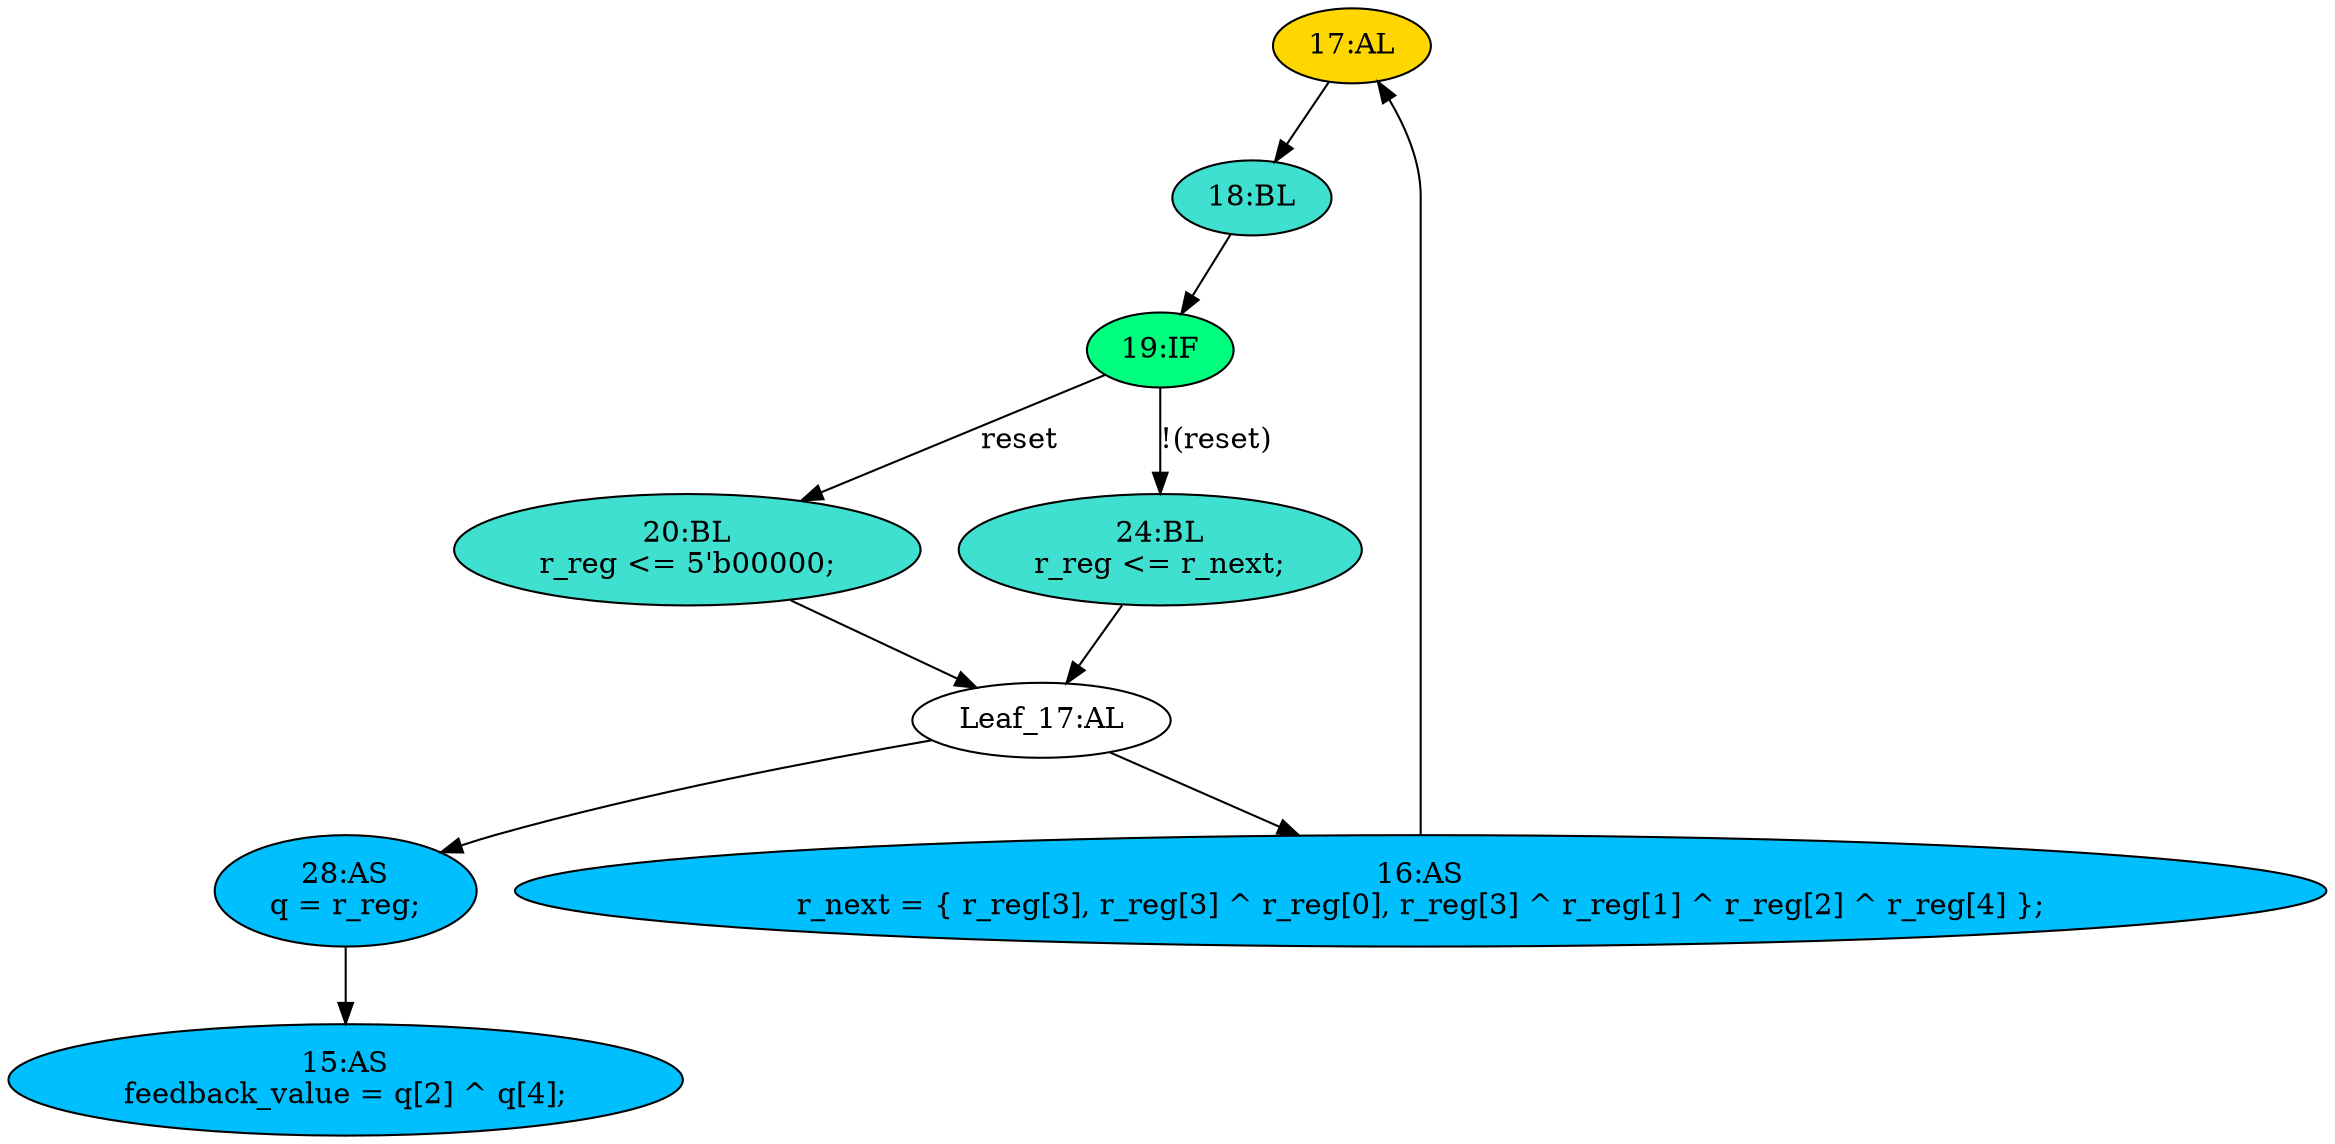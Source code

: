 strict digraph "compose( ,  )" {
	node [label="\N"];
	"17:AL"	[ast="<pyverilog.vparser.ast.Always object at 0x7f1978685d10>",
		clk_sens=True,
		fillcolor=gold,
		label="17:AL",
		sens="['clk', 'reset']",
		statements="[]",
		style=filled,
		typ=Always,
		use_var="['reset', 'r_next']"];
	"18:BL"	[ast="<pyverilog.vparser.ast.Block object at 0x7f19779a5190>",
		fillcolor=turquoise,
		label="18:BL",
		statements="[]",
		style=filled,
		typ=Block];
	"17:AL" -> "18:BL"	[cond="[]",
		lineno=None];
	"28:AS"	[ast="<pyverilog.vparser.ast.Assign object at 0x7f19741983d0>",
		def_var="['q']",
		fillcolor=deepskyblue,
		label="28:AS
q = r_reg;",
		statements="[]",
		style=filled,
		typ=Assign,
		use_var="['r_reg']"];
	"15:AS"	[ast="<pyverilog.vparser.ast.Assign object at 0x7f1974524e10>",
		def_var="['feedback_value']",
		fillcolor=deepskyblue,
		label="15:AS
feedback_value = q[2] ^ q[4];",
		statements="[]",
		style=filled,
		typ=Assign,
		use_var="['q', 'q']"];
	"28:AS" -> "15:AS";
	"20:BL"	[ast="<pyverilog.vparser.ast.Block object at 0x7f1974941610>",
		fillcolor=turquoise,
		label="20:BL
r_reg <= 5'b00000;",
		statements="[<pyverilog.vparser.ast.NonblockingSubstitution object at 0x7f19745aa110>]",
		style=filled,
		typ=Block];
	"Leaf_17:AL"	[def_var="['r_reg']",
		label="Leaf_17:AL"];
	"20:BL" -> "Leaf_17:AL"	[cond="[]",
		lineno=None];
	"16:AS"	[ast="<pyverilog.vparser.ast.Assign object at 0x7f1974527950>",
		def_var="['r_next']",
		fillcolor=deepskyblue,
		label="16:AS
r_next = { r_reg[3], r_reg[3] ^ r_reg[0], r_reg[3] ^ r_reg[1] ^ r_reg[2] ^ r_reg[4] };",
		statements="[]",
		style=filled,
		typ=Assign,
		use_var="['r_reg', 'r_reg', 'r_reg', 'r_reg', 'r_reg', 'r_reg', 'r_reg']"];
	"16:AS" -> "17:AL";
	"24:BL"	[ast="<pyverilog.vparser.ast.Block object at 0x7f19745aae50>",
		fillcolor=turquoise,
		label="24:BL
r_reg <= r_next;",
		statements="[<pyverilog.vparser.ast.NonblockingSubstitution object at 0x7f1974546550>]",
		style=filled,
		typ=Block];
	"24:BL" -> "Leaf_17:AL"	[cond="[]",
		lineno=None];
	"19:IF"	[ast="<pyverilog.vparser.ast.IfStatement object at 0x7f19745aa250>",
		fillcolor=springgreen,
		label="19:IF",
		statements="[]",
		style=filled,
		typ=IfStatement];
	"19:IF" -> "20:BL"	[cond="['reset']",
		label=reset,
		lineno=19];
	"19:IF" -> "24:BL"	[cond="['reset']",
		label="!(reset)",
		lineno=19];
	"18:BL" -> "19:IF"	[cond="[]",
		lineno=None];
	"Leaf_17:AL" -> "28:AS";
	"Leaf_17:AL" -> "16:AS";
}

